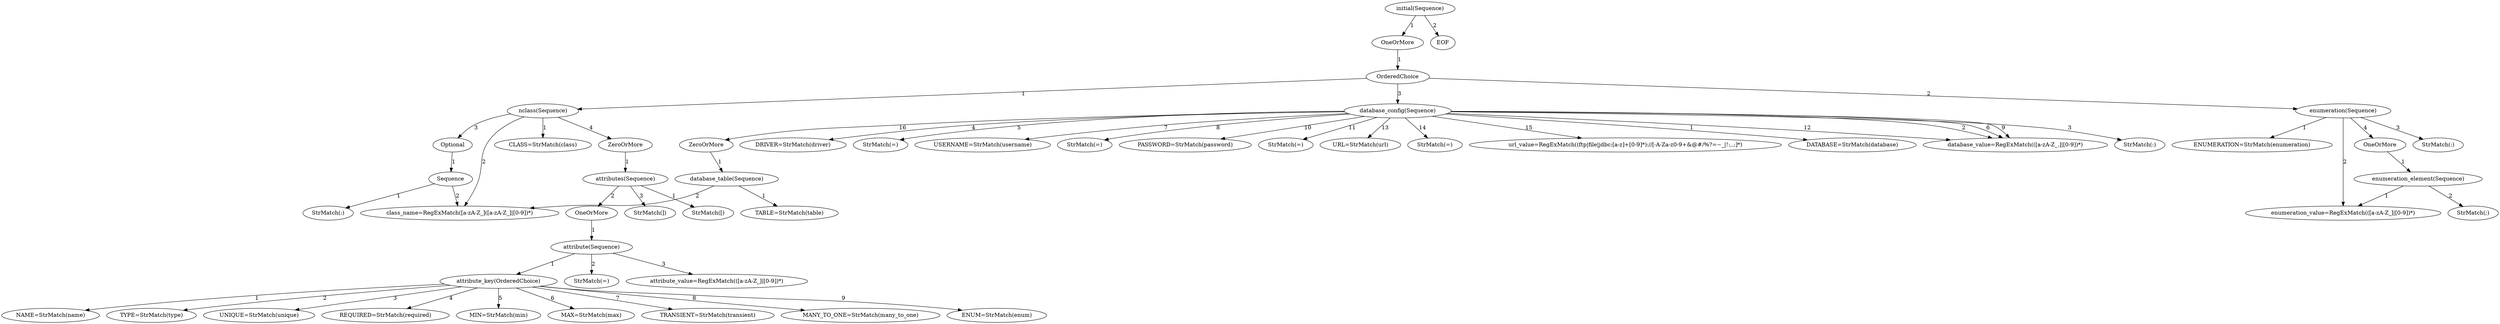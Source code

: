 digraph arpeggio_graph {
29899696 [label="initial(Sequence)"];
29899696->29899664 [label="1"]

29899664 [label="OneOrMore"];
29899664->29899760 [label="1"]

29899760 [label="OrderedChoice"];
29899760->29899920 [label="1"]

29899920 [label="nclass(Sequence)"];
29899920->29900016 [label="1"]

29900016 [label="CLASS=StrMatch(class)"];
29899920->29959344 [label="2"]

29959344 [label="class_name=RegExMatch([a-zA-Z_]([a-zA-Z_]|[0-9])*)"];
29899920->29899856 [label="3"]

29899856 [label="Optional"];
29899856->29900048 [label="1"]

29900048 [label="Sequence"];
29900048->29959280 [label="1"]

29959280 [label="StrMatch(:)"];
29900048->29959344 [label="2"]

29899920->29899888 [label="4"]

29899888 [label="ZeroOrMore"];
29899888->29959408 [label="1"]

29959408 [label="attributes(Sequence)"];
29959408->29959472 [label="1"]

29959472 [label="StrMatch([)"];
29959408->29959312 [label="2"]

29959312 [label="OneOrMore"];
29959312->29959568 [label="1"]

29959568 [label="attribute(Sequence)"];
29959568->29959696 [label="1"]

29959696 [label="attribute_key(OrderedChoice)"];
29959696->29959760 [label="1"]

29959760 [label="NAME=StrMatch(name)"];
29959696->29959504 [label="2"]

29959504 [label="TYPE=StrMatch(type)"];
29959696->29959376 [label="3"]

29959376 [label="UNIQUE=StrMatch(unique)"];
29959696->29959856 [label="4"]

29959856 [label="REQUIRED=StrMatch(required)"];
29959696->29959888 [label="5"]

29959888 [label="MIN=StrMatch(min)"];
29959696->29959920 [label="6"]

29959920 [label="MAX=StrMatch(max)"];
29959696->29959952 [label="7"]

29959952 [label="TRANSIENT=StrMatch(transient)"];
29959696->29959984 [label="8"]

29959984 [label="MANY_TO_ONE=StrMatch(many_to_one)"];
29959696->29960016 [label="9"]

29960016 [label="ENUM=StrMatch(enum)"];
29959568->29959632 [label="2"]

29959632 [label="StrMatch(=)"];
29959568->29959664 [label="3"]

29959664 [label="attribute_value=RegExMatch(([a-zA-Z_]|[0-9])*)"];
29959408->29959536 [label="3"]

29959536 [label="StrMatch(])"];
29899760->29900144 [label="2"]

29900144 [label="enumeration(Sequence)"];
29900144->29960048 [label="1"]

29960048 [label="ENUMERATION=StrMatch(enumeration)"];
29900144->29959600 [label="2"]

29959600 [label="enumeration_value=RegExMatch(([a-zA-Z_]|[0-9])*)"];
29900144->29959440 [label="3"]

29959440 [label="StrMatch(:)"];
29900144->29899952 [label="4"]

29899952 [label="OneOrMore"];
29899952->29960080 [label="1"]

29960080 [label="enumeration_element(Sequence)"];
29960080->29959600 [label="1"]

29960080->29960176 [label="2"]

29960176 [label="StrMatch(;)"];
29899760->29960112 [label="3"]

29960112 [label="database_config(Sequence)"];
29960112->29959792 [label="1"]

29959792 [label="DATABASE=StrMatch(database)"];
29960112->29960208 [label="2"]

29960208 [label="database_value=RegExMatch(([a-zA-Z_.]|[0-9])*)"];
29960112->29959728 [label="3"]

29959728 [label="StrMatch(:)"];
29960112->29960240 [label="4"]

29960240 [label="DRIVER=StrMatch(driver)"];
29960112->29960144 [label="5"]

29960144 [label="StrMatch(=)"];
29960112->29960208 [label="6"]

29960112->29960368 [label="7"]

29960368 [label="USERNAME=StrMatch(username)"];
29960112->29960336 [label="8"]

29960336 [label="StrMatch(=)"];
29960112->29960208 [label="9"]

29960112->29960464 [label="10"]

29960464 [label="PASSWORD=StrMatch(password)"];
29960112->29960432 [label="11"]

29960432 [label="StrMatch(=)"];
29960112->29960208 [label="12"]

29960112->29960528 [label="13"]

29960528 [label="URL=StrMatch(url)"];
29960112->29960496 [label="14"]

29960496 [label="StrMatch(=)"];
29960112->29960304 [label="15"]

29960304 [label="url_value=RegExMatch((ftp|file|jdbc:[a-z]+[0-9]*)://[-A-Za-z0-9+&@#/%?=~_|!:,.;]*)"];
29960112->29960272 [label="16"]

29960272 [label="ZeroOrMore"];
29960272->29960592 [label="1"]

29960592 [label="database_table(Sequence)"];
29960592->29960720 [label="1"]

29960720 [label="TABLE=StrMatch(table)"];
29960592->29959344 [label="2"]

29899696->29899824 [label="2"]

29899824 [label="EOF"];
}